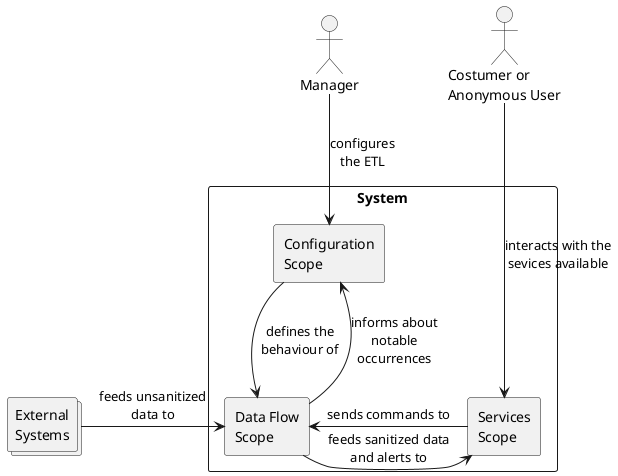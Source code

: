 @startuml scopes

skinparam componentStyle rectangle

actor Manager

actor "Costumer or\nAnonymous User" as User

collections "External\nSystems" as ExternalSystem

component "System" {

    component "Configuration\nScope" as Configuration

    component "Data Flow\nScope" as DataFlow

    component "Services\nScope" as Service
}

ExternalSystem -> DataFlow : feeds unsanitized\ndata to

Configuration --> DataFlow : defines the\nbehaviour of
Configuration <-- DataFlow : informs about\nnotable\noccurrences

DataFlow -> Service : feeds sanitized data\nand alerts to
Service -> DataFlow : sends commands to

Manager --> Configuration : configures\nthe ETL

User ---> Service : interacts with the\nsevices available

@enduml
